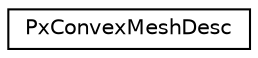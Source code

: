digraph "Graphical Class Hierarchy"
{
  edge [fontname="Helvetica",fontsize="10",labelfontname="Helvetica",labelfontsize="10"];
  node [fontname="Helvetica",fontsize="10",shape=record];
  rankdir="LR";
  Node0 [label="PxConvexMeshDesc",height=0.2,width=0.4,color="black", fillcolor="white", style="filled",URL="$classPxConvexMeshDesc.html",tooltip="Descriptor class for PxConvexMesh. "];
}
